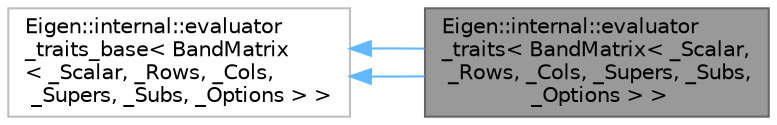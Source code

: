 digraph "Eigen::internal::evaluator_traits&lt; BandMatrix&lt; _Scalar, _Rows, _Cols, _Supers, _Subs, _Options &gt; &gt;"
{
 // LATEX_PDF_SIZE
  bgcolor="transparent";
  edge [fontname=Helvetica,fontsize=10,labelfontname=Helvetica,labelfontsize=10];
  node [fontname=Helvetica,fontsize=10,shape=box,height=0.2,width=0.4];
  rankdir="LR";
  Node1 [id="Node000001",label="Eigen::internal::evaluator\l_traits\< BandMatrix\< _Scalar,\l _Rows, _Cols, _Supers, _Subs,\l _Options \> \>",height=0.2,width=0.4,color="gray40", fillcolor="grey60", style="filled", fontcolor="black",tooltip=" "];
  Node2 -> Node1 [id="edge3_Node000001_Node000002",dir="back",color="steelblue1",style="solid",tooltip=" "];
  Node2 [id="Node000002",label="Eigen::internal::evaluator\l_traits_base\< BandMatrix\l\< _Scalar, _Rows, _Cols,\l _Supers, _Subs, _Options \> \>",height=0.2,width=0.4,color="grey75", fillcolor="white", style="filled",URL="$structEigen_1_1internal_1_1evaluator__traits__base.html",tooltip=" "];
  Node2 -> Node1 [id="edge4_Node000001_Node000002",dir="back",color="steelblue1",style="solid",tooltip=" "];
}
